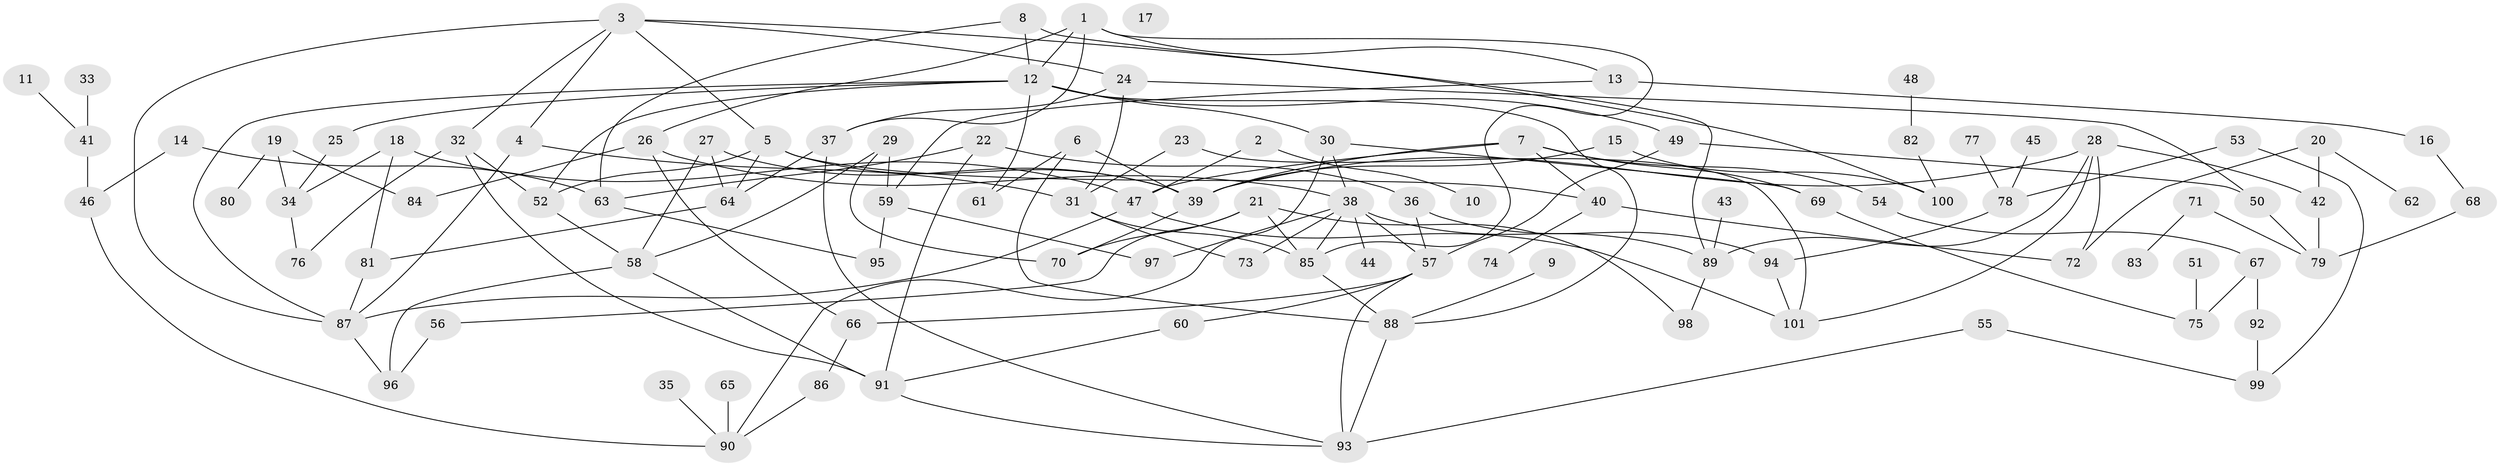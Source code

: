 // Generated by graph-tools (version 1.1) at 2025/49/03/09/25 03:49:12]
// undirected, 101 vertices, 155 edges
graph export_dot {
graph [start="1"]
  node [color=gray90,style=filled];
  1;
  2;
  3;
  4;
  5;
  6;
  7;
  8;
  9;
  10;
  11;
  12;
  13;
  14;
  15;
  16;
  17;
  18;
  19;
  20;
  21;
  22;
  23;
  24;
  25;
  26;
  27;
  28;
  29;
  30;
  31;
  32;
  33;
  34;
  35;
  36;
  37;
  38;
  39;
  40;
  41;
  42;
  43;
  44;
  45;
  46;
  47;
  48;
  49;
  50;
  51;
  52;
  53;
  54;
  55;
  56;
  57;
  58;
  59;
  60;
  61;
  62;
  63;
  64;
  65;
  66;
  67;
  68;
  69;
  70;
  71;
  72;
  73;
  74;
  75;
  76;
  77;
  78;
  79;
  80;
  81;
  82;
  83;
  84;
  85;
  86;
  87;
  88;
  89;
  90;
  91;
  92;
  93;
  94;
  95;
  96;
  97;
  98;
  99;
  100;
  101;
  1 -- 12;
  1 -- 13;
  1 -- 26;
  1 -- 37;
  1 -- 85;
  2 -- 10;
  2 -- 47;
  3 -- 4;
  3 -- 5;
  3 -- 24;
  3 -- 32;
  3 -- 87;
  3 -- 100;
  4 -- 31;
  4 -- 87;
  5 -- 39;
  5 -- 40;
  5 -- 52;
  5 -- 64;
  6 -- 39;
  6 -- 61;
  6 -- 88;
  7 -- 39;
  7 -- 40;
  7 -- 47;
  7 -- 54;
  7 -- 69;
  8 -- 12;
  8 -- 63;
  8 -- 89;
  9 -- 88;
  11 -- 41;
  12 -- 25;
  12 -- 30;
  12 -- 49;
  12 -- 52;
  12 -- 61;
  12 -- 87;
  12 -- 88;
  13 -- 16;
  13 -- 59;
  14 -- 46;
  14 -- 63;
  15 -- 39;
  15 -- 100;
  16 -- 68;
  18 -- 34;
  18 -- 47;
  18 -- 81;
  19 -- 34;
  19 -- 80;
  19 -- 84;
  20 -- 42;
  20 -- 62;
  20 -- 72;
  21 -- 56;
  21 -- 70;
  21 -- 85;
  21 -- 98;
  22 -- 36;
  22 -- 63;
  22 -- 91;
  23 -- 31;
  23 -- 101;
  24 -- 31;
  24 -- 37;
  24 -- 50;
  25 -- 34;
  26 -- 38;
  26 -- 66;
  26 -- 84;
  27 -- 39;
  27 -- 58;
  27 -- 64;
  28 -- 39;
  28 -- 42;
  28 -- 72;
  28 -- 89;
  28 -- 101;
  29 -- 58;
  29 -- 59;
  29 -- 70;
  30 -- 38;
  30 -- 69;
  30 -- 90;
  31 -- 73;
  31 -- 85;
  32 -- 52;
  32 -- 76;
  32 -- 91;
  33 -- 41;
  34 -- 76;
  35 -- 90;
  36 -- 57;
  36 -- 94;
  37 -- 64;
  37 -- 93;
  38 -- 44;
  38 -- 57;
  38 -- 73;
  38 -- 85;
  38 -- 89;
  38 -- 97;
  39 -- 70;
  40 -- 72;
  40 -- 74;
  41 -- 46;
  42 -- 79;
  43 -- 89;
  45 -- 78;
  46 -- 90;
  47 -- 87;
  47 -- 101;
  48 -- 82;
  49 -- 50;
  49 -- 57;
  50 -- 79;
  51 -- 75;
  52 -- 58;
  53 -- 78;
  53 -- 99;
  54 -- 67;
  55 -- 93;
  55 -- 99;
  56 -- 96;
  57 -- 60;
  57 -- 66;
  57 -- 93;
  58 -- 91;
  58 -- 96;
  59 -- 95;
  59 -- 97;
  60 -- 91;
  63 -- 95;
  64 -- 81;
  65 -- 90;
  66 -- 86;
  67 -- 75;
  67 -- 92;
  68 -- 79;
  69 -- 75;
  71 -- 79;
  71 -- 83;
  77 -- 78;
  78 -- 94;
  81 -- 87;
  82 -- 100;
  85 -- 88;
  86 -- 90;
  87 -- 96;
  88 -- 93;
  89 -- 98;
  91 -- 93;
  92 -- 99;
  94 -- 101;
}
